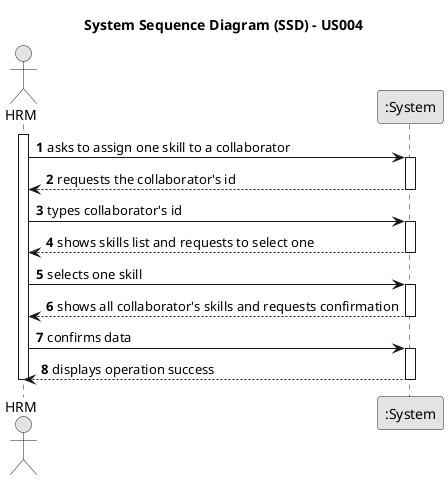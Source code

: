 @startuml
skinparam monochrome true
skinparam packageStyle rectangle
skinparam shadowing false

title System Sequence Diagram (SSD) - US004

autonumber

actor "HRM" as Employee
participant ":System" as System

activate Employee

    Employee -> System : asks to assign one skill to a collaborator
    activate System

    System --> Employee : requests the collaborator's id
    deactivate System

    Employee -> System : types collaborator's id
    activate System

    System --> Employee : shows skills list and requests to select one
    deactivate System

    Employee -> System : selects one skill
    activate System

    System --> Employee : shows all collaborator's skills and requests confirmation
    deactivate System

    Employee -> System : confirms data
    activate System

    System --> Employee : displays operation success
    deactivate System

deactivate Employee
@enduml